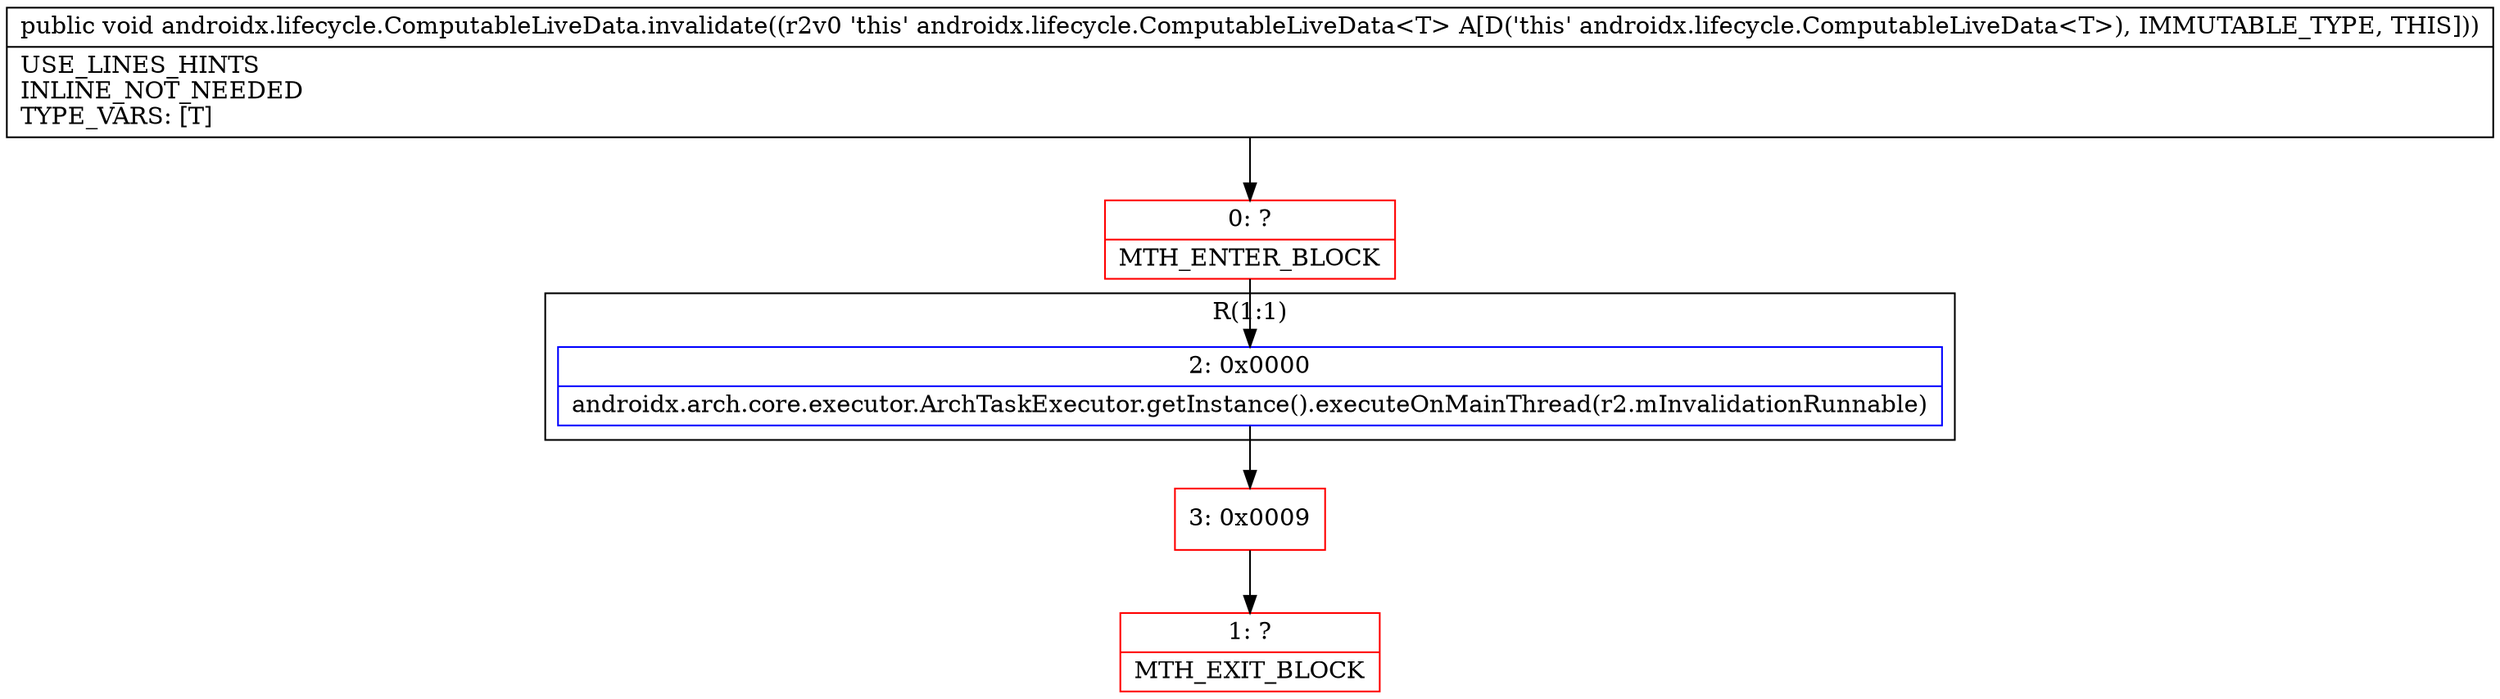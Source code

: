 digraph "CFG forandroidx.lifecycle.ComputableLiveData.invalidate()V" {
subgraph cluster_Region_1039744300 {
label = "R(1:1)";
node [shape=record,color=blue];
Node_2 [shape=record,label="{2\:\ 0x0000|androidx.arch.core.executor.ArchTaskExecutor.getInstance().executeOnMainThread(r2.mInvalidationRunnable)\l}"];
}
Node_0 [shape=record,color=red,label="{0\:\ ?|MTH_ENTER_BLOCK\l}"];
Node_3 [shape=record,color=red,label="{3\:\ 0x0009}"];
Node_1 [shape=record,color=red,label="{1\:\ ?|MTH_EXIT_BLOCK\l}"];
MethodNode[shape=record,label="{public void androidx.lifecycle.ComputableLiveData.invalidate((r2v0 'this' androidx.lifecycle.ComputableLiveData\<T\> A[D('this' androidx.lifecycle.ComputableLiveData\<T\>), IMMUTABLE_TYPE, THIS]))  | USE_LINES_HINTS\lINLINE_NOT_NEEDED\lTYPE_VARS: [T]\l}"];
MethodNode -> Node_0;Node_2 -> Node_3;
Node_0 -> Node_2;
Node_3 -> Node_1;
}

